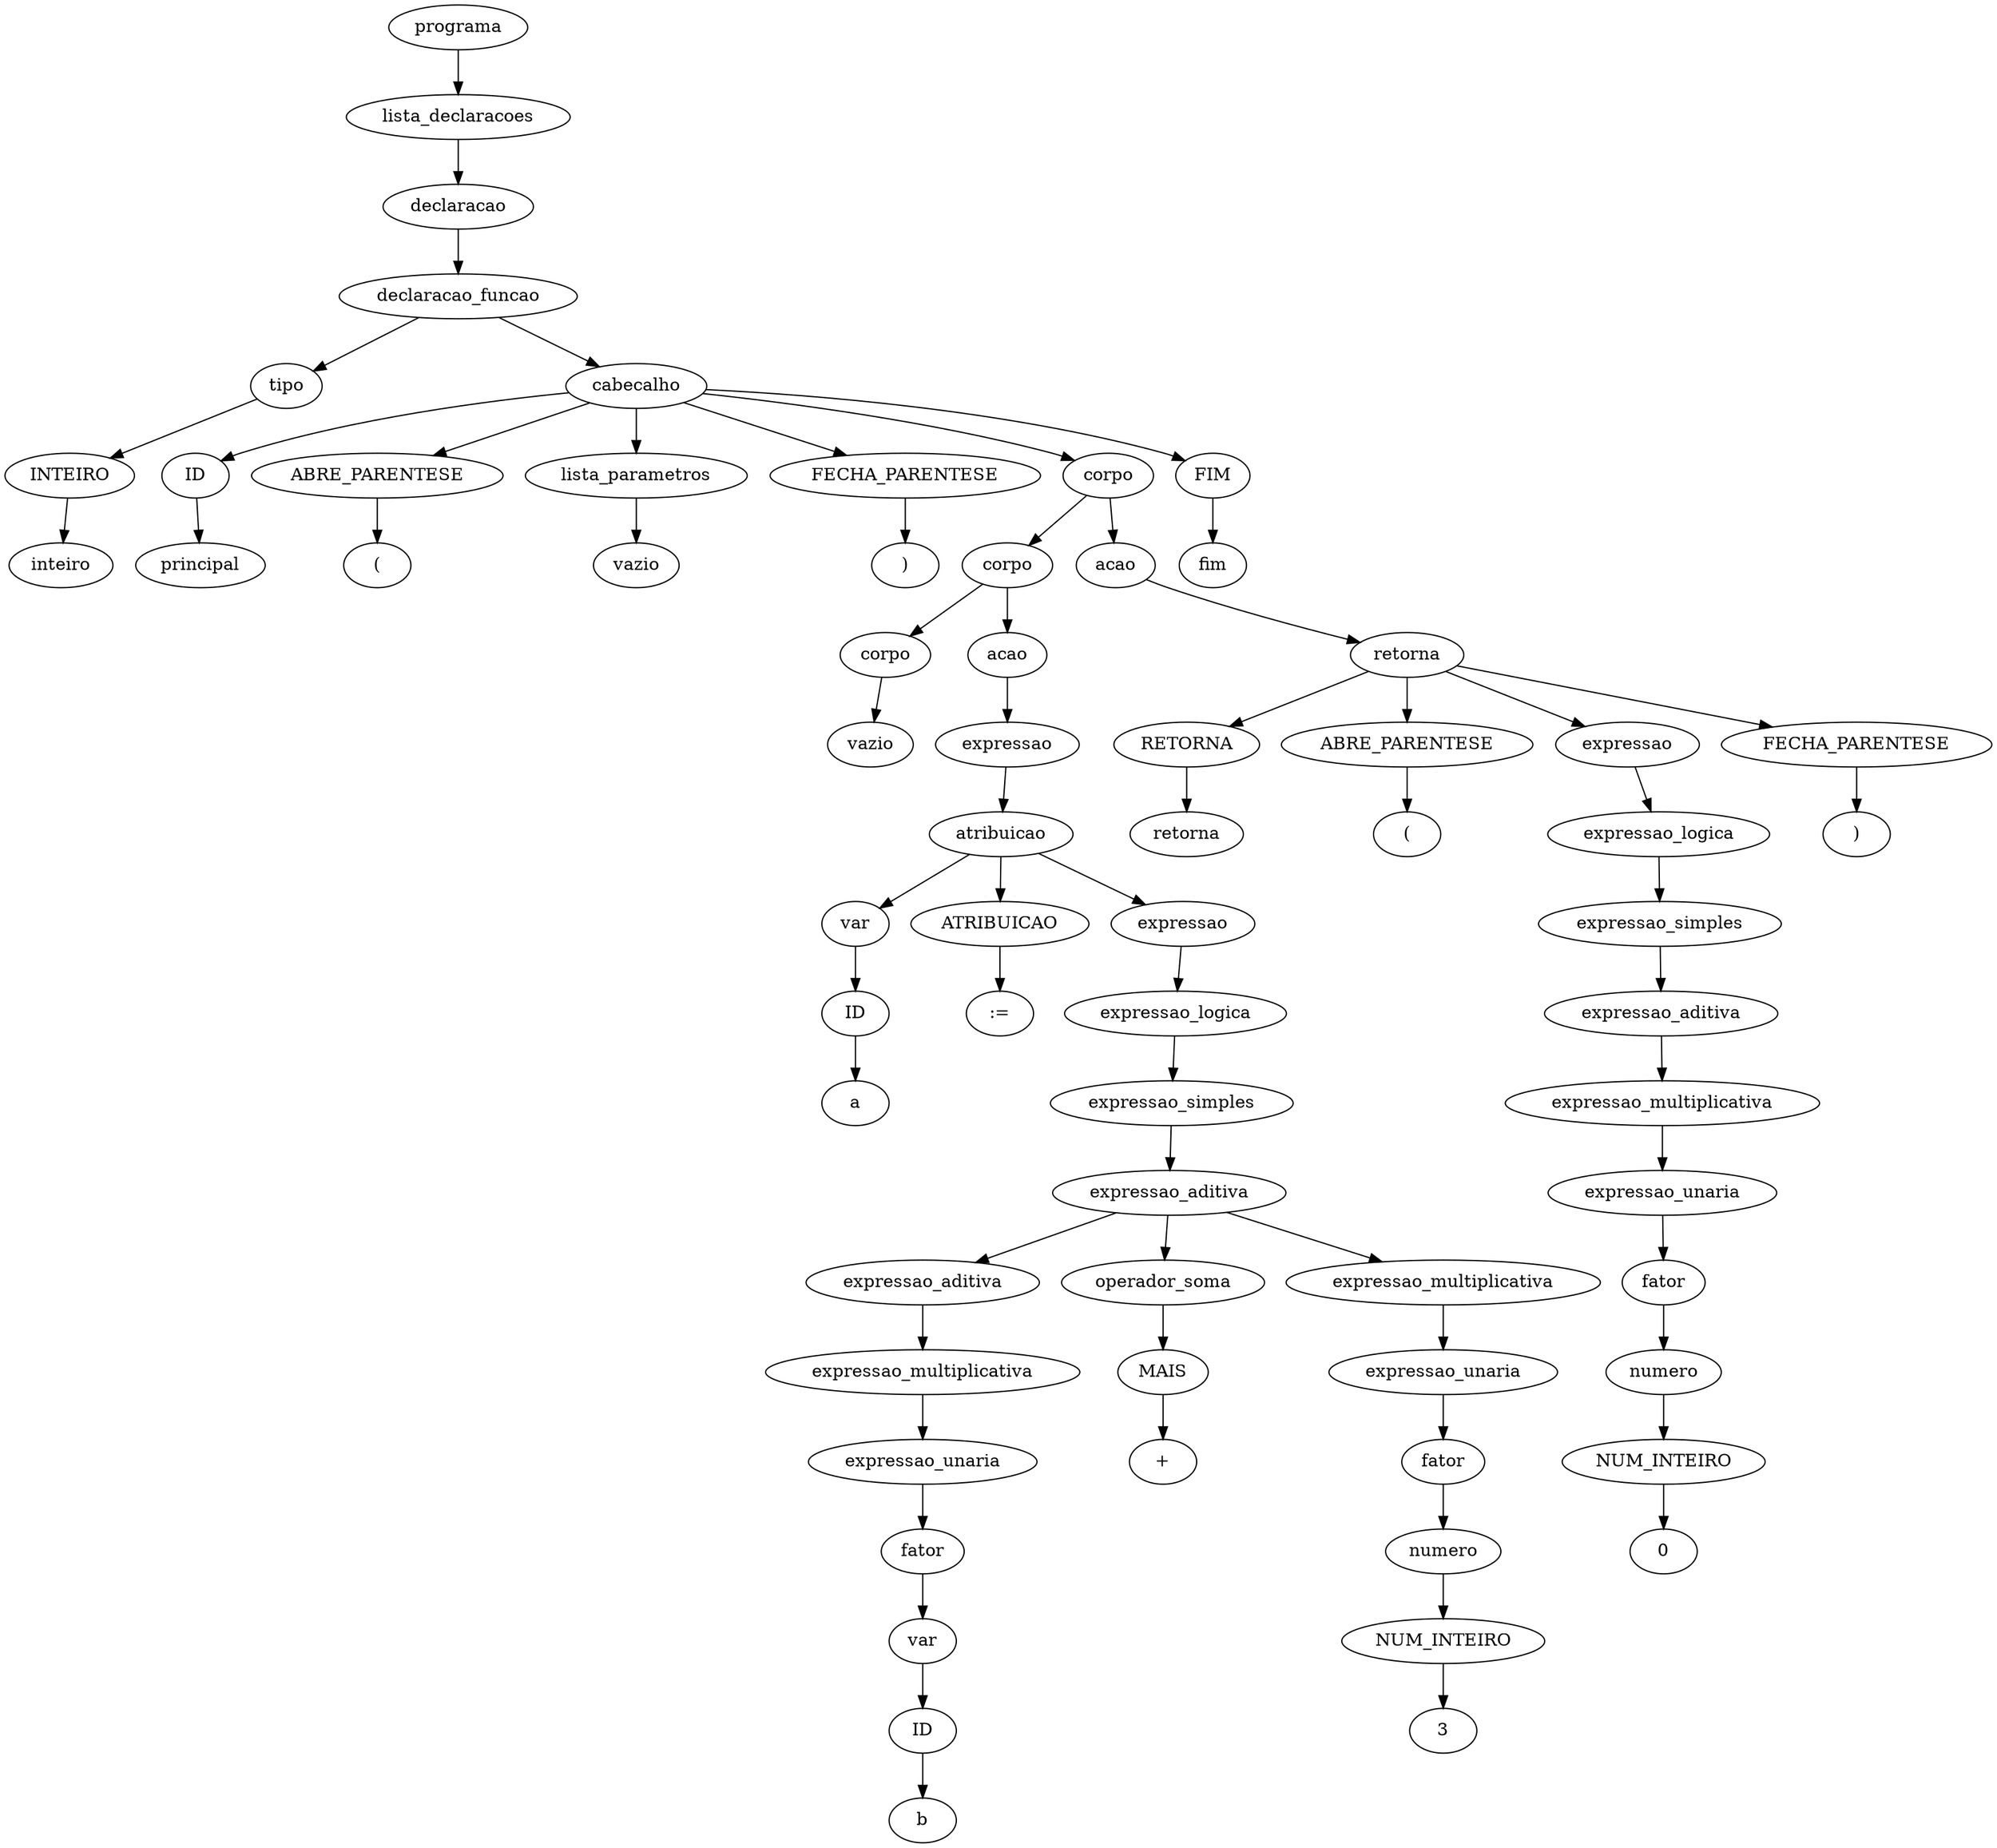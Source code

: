 digraph tree {
    "0x7f259b88c940" [label="programa"];
    "0x7f259b6928b0" [label="lista_declaracoes"];
    "0x7f259b7e1040" [label="declaracao"];
    "0x7f259b88cee0" [label="declaracao_funcao"];
    "0x7f259b88cf10" [label="tipo"];
    "0x7f259b88c760" [label="INTEIRO"];
    "0x7f259b692880" [label="inteiro"];
    "0x7f259b692fd0" [label="cabecalho"];
    "0x7f259b5eb190" [label="ID"];
    "0x7f259b5eb610" [label="principal"];
    "0x7f259b5eb640" [label="ABRE_PARENTESE"];
    "0x7f259b5eb430" [label="("];
    "0x7f259b692a30" [label="lista_parametros"];
    "0x7f259b88c670" [label="vazio"];
    "0x7f259b5eb280" [label="FECHA_PARENTESE"];
    "0x7f259b5eb2b0" [label=")"];
    "0x7f259b5eb3d0" [label="corpo"];
    "0x7f259b5eb1c0" [label="corpo"];
    "0x7f259b692b50" [label="corpo"];
    "0x7f259b692850" [label="vazio"];
    "0x7f259b692be0" [label="acao"];
    "0x7f259b692b80" [label="expressao"];
    "0x7f259b692e80" [label="atribuicao"];
    "0x7f259b692a60" [label="var"];
    "0x7f259b692ac0" [label="ID"];
    "0x7f259b692c40" [label="a"];
    "0x7f259b692e20" [label="ATRIBUICAO"];
    "0x7f259b5eb130" [label=":="];
    "0x7f259b5eb100" [label="expressao"];
    "0x7f259b692f10" [label="expressao_logica"];
    "0x7f259b692df0" [label="expressao_simples"];
    "0x7f259b692ee0" [label="expressao_aditiva"];
    "0x7f259b692cd0" [label="expressao_aditiva"];
    "0x7f259b692dc0" [label="expressao_multiplicativa"];
    "0x7f259b692c70" [label="expressao_unaria"];
    "0x7f259b692ca0" [label="fator"];
    "0x7f259b692af0" [label="var"];
    "0x7f259b692a90" [label="ID"];
    "0x7f259b692d90" [label="b"];
    "0x7f259b692f40" [label="operador_soma"];
    "0x7f259b692d60" [label="MAIS"];
    "0x7f259b692e50" [label="+"];
    "0x7f259b5eb0a0" [label="expressao_multiplicativa"];
    "0x7f259b692f70" [label="expressao_unaria"];
    "0x7f259b692eb0" [label="fator"];
    "0x7f259b692d00" [label="numero"];
    "0x7f259b692d30" [label="NUM_INTEIRO"];
    "0x7f259b5eb070" [label="3"];
    "0x7f259b692fa0" [label="acao"];
    "0x7f259b5eb370" [label="retorna"];
    "0x7f259b5eb400" [label="RETORNA"];
    "0x7f259b5eb520" [label="retorna"];
    "0x7f259b5eb550" [label="ABRE_PARENTESE"];
    "0x7f259b5eb580" [label="("];
    "0x7f259b5eb340" [label="expressao"];
    "0x7f259b5eb310" [label="expressao_logica"];
    "0x7f259b5eb2e0" [label="expressao_simples"];
    "0x7f259b5eb250" [label="expressao_aditiva"];
    "0x7f259b692bb0" [label="expressao_multiplicativa"];
    "0x7f259b5eb1f0" [label="expressao_unaria"];
    "0x7f259b5eb220" [label="fator"];
    "0x7f259b6929d0" [label="numero"];
    "0x7f259b692b20" [label="NUM_INTEIRO"];
    "0x7f259b692c10" [label="0"];
    "0x7f259b5eb5b0" [label="FECHA_PARENTESE"];
    "0x7f259b5eb5e0" [label=")"];
    "0x7f259b5eb670" [label="FIM"];
    "0x7f259b5eb6a0" [label="fim"];
    "0x7f259b88c940" -> "0x7f259b6928b0";
    "0x7f259b6928b0" -> "0x7f259b7e1040";
    "0x7f259b7e1040" -> "0x7f259b88cee0";
    "0x7f259b88cee0" -> "0x7f259b88cf10";
    "0x7f259b88cee0" -> "0x7f259b692fd0";
    "0x7f259b88cf10" -> "0x7f259b88c760";
    "0x7f259b88c760" -> "0x7f259b692880";
    "0x7f259b692fd0" -> "0x7f259b5eb190";
    "0x7f259b692fd0" -> "0x7f259b5eb640";
    "0x7f259b692fd0" -> "0x7f259b692a30";
    "0x7f259b692fd0" -> "0x7f259b5eb280";
    "0x7f259b692fd0" -> "0x7f259b5eb3d0";
    "0x7f259b692fd0" -> "0x7f259b5eb670";
    "0x7f259b5eb190" -> "0x7f259b5eb610";
    "0x7f259b5eb640" -> "0x7f259b5eb430";
    "0x7f259b692a30" -> "0x7f259b88c670";
    "0x7f259b5eb280" -> "0x7f259b5eb2b0";
    "0x7f259b5eb3d0" -> "0x7f259b5eb1c0";
    "0x7f259b5eb3d0" -> "0x7f259b692fa0";
    "0x7f259b5eb1c0" -> "0x7f259b692b50";
    "0x7f259b5eb1c0" -> "0x7f259b692be0";
    "0x7f259b692b50" -> "0x7f259b692850";
    "0x7f259b692be0" -> "0x7f259b692b80";
    "0x7f259b692b80" -> "0x7f259b692e80";
    "0x7f259b692e80" -> "0x7f259b692a60";
    "0x7f259b692e80" -> "0x7f259b692e20";
    "0x7f259b692e80" -> "0x7f259b5eb100";
    "0x7f259b692a60" -> "0x7f259b692ac0";
    "0x7f259b692ac0" -> "0x7f259b692c40";
    "0x7f259b692e20" -> "0x7f259b5eb130";
    "0x7f259b5eb100" -> "0x7f259b692f10";
    "0x7f259b692f10" -> "0x7f259b692df0";
    "0x7f259b692df0" -> "0x7f259b692ee0";
    "0x7f259b692ee0" -> "0x7f259b692cd0";
    "0x7f259b692ee0" -> "0x7f259b692f40";
    "0x7f259b692ee0" -> "0x7f259b5eb0a0";
    "0x7f259b692cd0" -> "0x7f259b692dc0";
    "0x7f259b692dc0" -> "0x7f259b692c70";
    "0x7f259b692c70" -> "0x7f259b692ca0";
    "0x7f259b692ca0" -> "0x7f259b692af0";
    "0x7f259b692af0" -> "0x7f259b692a90";
    "0x7f259b692a90" -> "0x7f259b692d90";
    "0x7f259b692f40" -> "0x7f259b692d60";
    "0x7f259b692d60" -> "0x7f259b692e50";
    "0x7f259b5eb0a0" -> "0x7f259b692f70";
    "0x7f259b692f70" -> "0x7f259b692eb0";
    "0x7f259b692eb0" -> "0x7f259b692d00";
    "0x7f259b692d00" -> "0x7f259b692d30";
    "0x7f259b692d30" -> "0x7f259b5eb070";
    "0x7f259b692fa0" -> "0x7f259b5eb370";
    "0x7f259b5eb370" -> "0x7f259b5eb400";
    "0x7f259b5eb370" -> "0x7f259b5eb550";
    "0x7f259b5eb370" -> "0x7f259b5eb340";
    "0x7f259b5eb370" -> "0x7f259b5eb5b0";
    "0x7f259b5eb400" -> "0x7f259b5eb520";
    "0x7f259b5eb550" -> "0x7f259b5eb580";
    "0x7f259b5eb340" -> "0x7f259b5eb310";
    "0x7f259b5eb310" -> "0x7f259b5eb2e0";
    "0x7f259b5eb2e0" -> "0x7f259b5eb250";
    "0x7f259b5eb250" -> "0x7f259b692bb0";
    "0x7f259b692bb0" -> "0x7f259b5eb1f0";
    "0x7f259b5eb1f0" -> "0x7f259b5eb220";
    "0x7f259b5eb220" -> "0x7f259b6929d0";
    "0x7f259b6929d0" -> "0x7f259b692b20";
    "0x7f259b692b20" -> "0x7f259b692c10";
    "0x7f259b5eb5b0" -> "0x7f259b5eb5e0";
    "0x7f259b5eb670" -> "0x7f259b5eb6a0";
}

